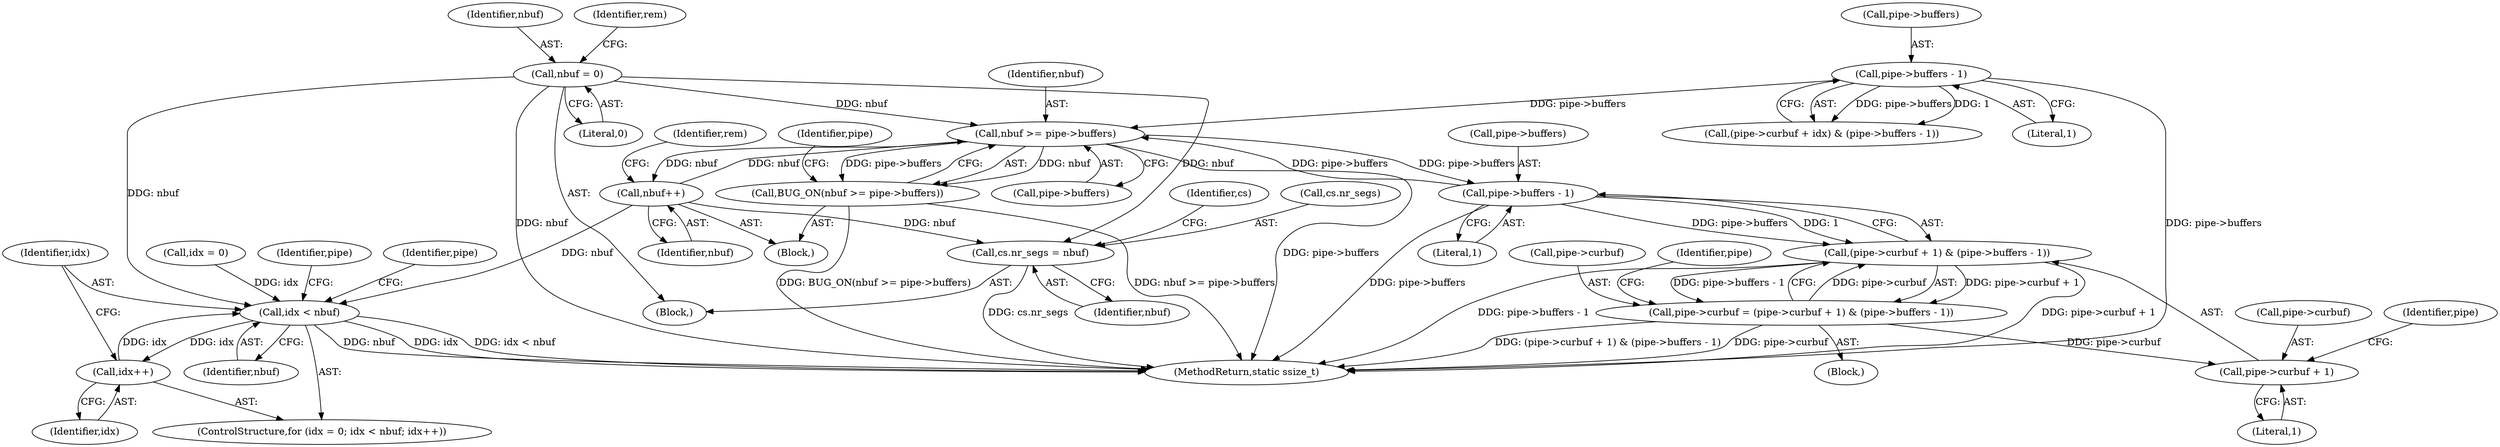 digraph "0_linux_6b3a707736301c2128ca85ce85fb13f60b5e350a@pointer" {
"1000205" [label="(Call,nbuf >= pipe->buffers)"];
"1000301" [label="(Call,nbuf++)"];
"1000205" [label="(Call,nbuf >= pipe->buffers)"];
"1000144" [label="(Call,nbuf = 0)"];
"1000258" [label="(Call,pipe->buffers - 1)"];
"1000178" [label="(Call,pipe->buffers - 1)"];
"1000204" [label="(Call,BUG_ON(nbuf >= pipe->buffers))"];
"1000320" [label="(Call,cs.nr_segs = nbuf)"];
"1000352" [label="(Call,idx < nbuf)"];
"1000355" [label="(Call,idx++)"];
"1000252" [label="(Call,(pipe->curbuf + 1) & (pipe->buffers - 1))"];
"1000248" [label="(Call,pipe->curbuf = (pipe->curbuf + 1) & (pipe->buffers - 1))"];
"1000253" [label="(Call,pipe->curbuf + 1)"];
"1000349" [label="(Call,idx = 0)"];
"1000258" [label="(Call,pipe->buffers - 1)"];
"1000321" [label="(Call,cs.nr_segs)"];
"1000358" [label="(Identifier,pipe)"];
"1000248" [label="(Call,pipe->curbuf = (pipe->curbuf + 1) & (pipe->buffers - 1))"];
"1000254" [label="(Call,pipe->curbuf)"];
"1000301" [label="(Call,nbuf++)"];
"1000364" [label="(Identifier,pipe)"];
"1000354" [label="(Identifier,nbuf)"];
"1000252" [label="(Call,(pipe->curbuf + 1) & (pipe->buffers - 1))"];
"1000144" [label="(Call,nbuf = 0)"];
"1000148" [label="(Identifier,rem)"];
"1000353" [label="(Identifier,idx)"];
"1000262" [label="(Literal,1)"];
"1000178" [label="(Call,pipe->buffers - 1)"];
"1000205" [label="(Call,nbuf >= pipe->buffers)"];
"1000320" [label="(Call,cs.nr_segs = nbuf)"];
"1000207" [label="(Call,pipe->buffers)"];
"1000324" [label="(Identifier,nbuf)"];
"1000348" [label="(ControlStructure,for (idx = 0; idx < nbuf; idx++))"];
"1000327" [label="(Identifier,cs)"];
"1000302" [label="(Identifier,nbuf)"];
"1000257" [label="(Literal,1)"];
"1000237" [label="(Block,)"];
"1000249" [label="(Call,pipe->curbuf)"];
"1000206" [label="(Identifier,nbuf)"];
"1000370" [label="(MethodReturn,static ssize_t)"];
"1000204" [label="(Call,BUG_ON(nbuf >= pipe->buffers))"];
"1000172" [label="(Call,(pipe->curbuf + idx) & (pipe->buffers - 1))"];
"1000259" [label="(Call,pipe->buffers)"];
"1000182" [label="(Literal,1)"];
"1000106" [label="(Block,)"];
"1000253" [label="(Call,pipe->curbuf + 1)"];
"1000201" [label="(Block,)"];
"1000145" [label="(Identifier,nbuf)"];
"1000352" [label="(Call,idx < nbuf)"];
"1000179" [label="(Call,pipe->buffers)"];
"1000265" [label="(Identifier,pipe)"];
"1000356" [label="(Identifier,idx)"];
"1000304" [label="(Identifier,rem)"];
"1000146" [label="(Literal,0)"];
"1000355" [label="(Call,idx++)"];
"1000260" [label="(Identifier,pipe)"];
"1000213" [label="(Identifier,pipe)"];
"1000205" -> "1000204"  [label="AST: "];
"1000205" -> "1000207"  [label="CFG: "];
"1000206" -> "1000205"  [label="AST: "];
"1000207" -> "1000205"  [label="AST: "];
"1000204" -> "1000205"  [label="CFG: "];
"1000205" -> "1000370"  [label="DDG: pipe->buffers"];
"1000205" -> "1000204"  [label="DDG: nbuf"];
"1000205" -> "1000204"  [label="DDG: pipe->buffers"];
"1000301" -> "1000205"  [label="DDG: nbuf"];
"1000144" -> "1000205"  [label="DDG: nbuf"];
"1000258" -> "1000205"  [label="DDG: pipe->buffers"];
"1000178" -> "1000205"  [label="DDG: pipe->buffers"];
"1000205" -> "1000258"  [label="DDG: pipe->buffers"];
"1000205" -> "1000301"  [label="DDG: nbuf"];
"1000301" -> "1000201"  [label="AST: "];
"1000301" -> "1000302"  [label="CFG: "];
"1000302" -> "1000301"  [label="AST: "];
"1000304" -> "1000301"  [label="CFG: "];
"1000301" -> "1000320"  [label="DDG: nbuf"];
"1000301" -> "1000352"  [label="DDG: nbuf"];
"1000144" -> "1000106"  [label="AST: "];
"1000144" -> "1000146"  [label="CFG: "];
"1000145" -> "1000144"  [label="AST: "];
"1000146" -> "1000144"  [label="AST: "];
"1000148" -> "1000144"  [label="CFG: "];
"1000144" -> "1000370"  [label="DDG: nbuf"];
"1000144" -> "1000320"  [label="DDG: nbuf"];
"1000144" -> "1000352"  [label="DDG: nbuf"];
"1000258" -> "1000252"  [label="AST: "];
"1000258" -> "1000262"  [label="CFG: "];
"1000259" -> "1000258"  [label="AST: "];
"1000262" -> "1000258"  [label="AST: "];
"1000252" -> "1000258"  [label="CFG: "];
"1000258" -> "1000370"  [label="DDG: pipe->buffers"];
"1000258" -> "1000252"  [label="DDG: pipe->buffers"];
"1000258" -> "1000252"  [label="DDG: 1"];
"1000178" -> "1000172"  [label="AST: "];
"1000178" -> "1000182"  [label="CFG: "];
"1000179" -> "1000178"  [label="AST: "];
"1000182" -> "1000178"  [label="AST: "];
"1000172" -> "1000178"  [label="CFG: "];
"1000178" -> "1000370"  [label="DDG: pipe->buffers"];
"1000178" -> "1000172"  [label="DDG: pipe->buffers"];
"1000178" -> "1000172"  [label="DDG: 1"];
"1000204" -> "1000201"  [label="AST: "];
"1000213" -> "1000204"  [label="CFG: "];
"1000204" -> "1000370"  [label="DDG: nbuf >= pipe->buffers"];
"1000204" -> "1000370"  [label="DDG: BUG_ON(nbuf >= pipe->buffers)"];
"1000320" -> "1000106"  [label="AST: "];
"1000320" -> "1000324"  [label="CFG: "];
"1000321" -> "1000320"  [label="AST: "];
"1000324" -> "1000320"  [label="AST: "];
"1000327" -> "1000320"  [label="CFG: "];
"1000320" -> "1000370"  [label="DDG: cs.nr_segs"];
"1000352" -> "1000348"  [label="AST: "];
"1000352" -> "1000354"  [label="CFG: "];
"1000353" -> "1000352"  [label="AST: "];
"1000354" -> "1000352"  [label="AST: "];
"1000358" -> "1000352"  [label="CFG: "];
"1000364" -> "1000352"  [label="CFG: "];
"1000352" -> "1000370"  [label="DDG: idx"];
"1000352" -> "1000370"  [label="DDG: idx < nbuf"];
"1000352" -> "1000370"  [label="DDG: nbuf"];
"1000355" -> "1000352"  [label="DDG: idx"];
"1000349" -> "1000352"  [label="DDG: idx"];
"1000352" -> "1000355"  [label="DDG: idx"];
"1000355" -> "1000348"  [label="AST: "];
"1000355" -> "1000356"  [label="CFG: "];
"1000356" -> "1000355"  [label="AST: "];
"1000353" -> "1000355"  [label="CFG: "];
"1000252" -> "1000248"  [label="AST: "];
"1000253" -> "1000252"  [label="AST: "];
"1000248" -> "1000252"  [label="CFG: "];
"1000252" -> "1000370"  [label="DDG: pipe->buffers - 1"];
"1000252" -> "1000370"  [label="DDG: pipe->curbuf + 1"];
"1000252" -> "1000248"  [label="DDG: pipe->curbuf + 1"];
"1000252" -> "1000248"  [label="DDG: pipe->buffers - 1"];
"1000248" -> "1000252"  [label="DDG: pipe->curbuf"];
"1000248" -> "1000237"  [label="AST: "];
"1000249" -> "1000248"  [label="AST: "];
"1000265" -> "1000248"  [label="CFG: "];
"1000248" -> "1000370"  [label="DDG: (pipe->curbuf + 1) & (pipe->buffers - 1)"];
"1000248" -> "1000370"  [label="DDG: pipe->curbuf"];
"1000248" -> "1000253"  [label="DDG: pipe->curbuf"];
"1000253" -> "1000257"  [label="CFG: "];
"1000254" -> "1000253"  [label="AST: "];
"1000257" -> "1000253"  [label="AST: "];
"1000260" -> "1000253"  [label="CFG: "];
}
